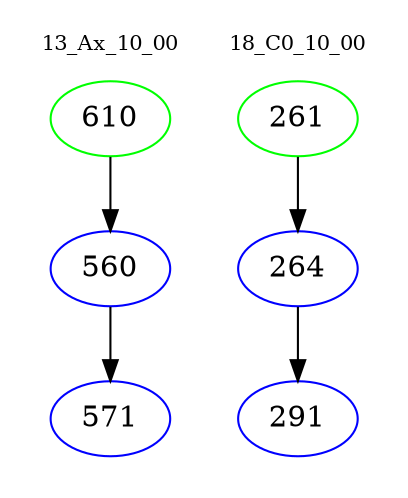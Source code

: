 digraph{
subgraph cluster_0 {
color = white
label = "13_Ax_10_00";
fontsize=10;
T0_610 [label="610", color="green"]
T0_610 -> T0_560 [color="black"]
T0_560 [label="560", color="blue"]
T0_560 -> T0_571 [color="black"]
T0_571 [label="571", color="blue"]
}
subgraph cluster_1 {
color = white
label = "18_C0_10_00";
fontsize=10;
T1_261 [label="261", color="green"]
T1_261 -> T1_264 [color="black"]
T1_264 [label="264", color="blue"]
T1_264 -> T1_291 [color="black"]
T1_291 [label="291", color="blue"]
}
}
